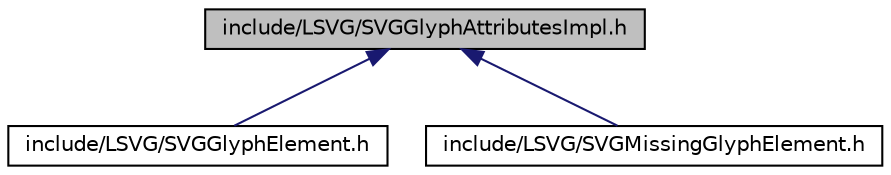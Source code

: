 digraph G
{
  edge [fontname="Helvetica",fontsize="10",labelfontname="Helvetica",labelfontsize="10"];
  node [fontname="Helvetica",fontsize="10",shape=record];
  Node1 [label="include/LSVG/SVGGlyphAttributesImpl.h",height=0.2,width=0.4,color="black", fillcolor="grey75", style="filled" fontcolor="black"];
  Node1 -> Node2 [dir="back",color="midnightblue",fontsize="10",style="solid",fontname="Helvetica"];
  Node2 [label="include/LSVG/SVGGlyphElement.h",height=0.2,width=0.4,color="black", fillcolor="white", style="filled",URL="$_s_v_g_glyph_element_8h.html"];
  Node1 -> Node3 [dir="back",color="midnightblue",fontsize="10",style="solid",fontname="Helvetica"];
  Node3 [label="include/LSVG/SVGMissingGlyphElement.h",height=0.2,width=0.4,color="black", fillcolor="white", style="filled",URL="$_s_v_g_missing_glyph_element_8h.html"];
}
